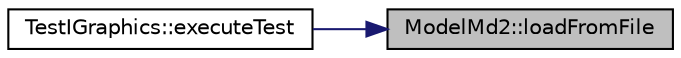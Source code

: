 digraph "ModelMd2::loadFromFile"
{
 // LATEX_PDF_SIZE
  edge [fontname="Helvetica",fontsize="10",labelfontname="Helvetica",labelfontsize="10"];
  node [fontname="Helvetica",fontsize="10",shape=record];
  rankdir="RL";
  Node1 [label="ModelMd2::loadFromFile",height=0.2,width=0.4,color="black", fillcolor="grey75", style="filled", fontcolor="black",tooltip="Will load the necessary md2 data from a file ..."];
  Node1 -> Node2 [dir="back",color="midnightblue",fontsize="10",style="solid",fontname="Helvetica"];
  Node2 [label="TestIGraphics::executeTest",height=0.2,width=0.4,color="black", fillcolor="white", style="filled",URL="$class_test_i_graphics.html#a526eed13c6c38a2cad0b734df55ee8cd",tooltip=" "];
}
